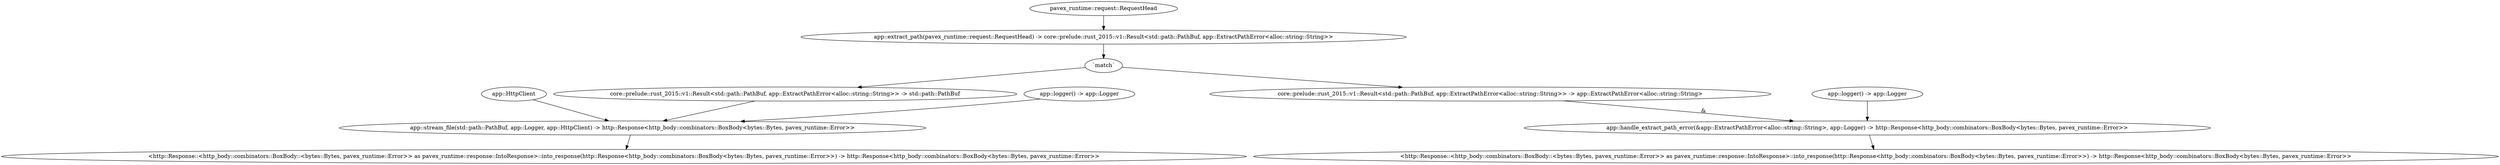 digraph "GET /home" {
    0 [ label = "app::stream_file(std::path::PathBuf, app::Logger, app::HttpClient) -> http::Response<http_body::combinators::BoxBody<bytes::Bytes, pavex_runtime::Error>>"]
    1 [ label = "app::HttpClient"]
    2 [ label = "app::logger() -> app::Logger"]
    3 [ label = "core::prelude::rust_2015::v1::Result<std::path::PathBuf, app::ExtractPathError<alloc::string::String>> -> std::path::PathBuf"]
    4 [ label = "app::extract_path(pavex_runtime::request::RequestHead) -> core::prelude::rust_2015::v1::Result<std::path::PathBuf, app::ExtractPathError<alloc::string::String>>"]
    5 [ label = "pavex_runtime::request::RequestHead"]
    6 [ label = "<http::Response::<http_body::combinators::BoxBody::<bytes::Bytes, pavex_runtime::Error>> as pavex_runtime::response::IntoResponse>::into_response(http::Response<http_body::combinators::BoxBody<bytes::Bytes, pavex_runtime::Error>>) -> http::Response<http_body::combinators::BoxBody<bytes::Bytes, pavex_runtime::Error>>"]
    7 [ label = "core::prelude::rust_2015::v1::Result<std::path::PathBuf, app::ExtractPathError<alloc::string::String>> -> app::ExtractPathError<alloc::string::String>"]
    8 [ label = "app::handle_extract_path_error(&app::ExtractPathError<alloc::string::String>, app::Logger) -> http::Response<http_body::combinators::BoxBody<bytes::Bytes, pavex_runtime::Error>>"]
    9 [ label = "app::logger() -> app::Logger"]
    10 [ label = "<http::Response::<http_body::combinators::BoxBody::<bytes::Bytes, pavex_runtime::Error>> as pavex_runtime::response::IntoResponse>::into_response(http::Response<http_body::combinators::BoxBody<bytes::Bytes, pavex_runtime::Error>>) -> http::Response<http_body::combinators::BoxBody<bytes::Bytes, pavex_runtime::Error>>"]
    11 [ label = "`match`"]
    1 -> 0 [ ]
    2 -> 0 [ ]
    3 -> 0 [ ]
    11 -> 7 [ ]
    5 -> 4 [ ]
    0 -> 6 [ ]
    11 -> 3 [ ]
    7 -> 8 [ label = "&"]
    9 -> 8 [ ]
    8 -> 10 [ ]
    4 -> 11 [ ]
}
digraph app_state {
    0 [ label = "crate::ApplicationState(app::HttpClient) -> crate::ApplicationState"]
    1 [ label = "app::http_client(app::Config) -> app::HttpClient"]
    2 [ label = "app::Config"]
    1 -> 0 [ ]
    2 -> 1 [ ]
}